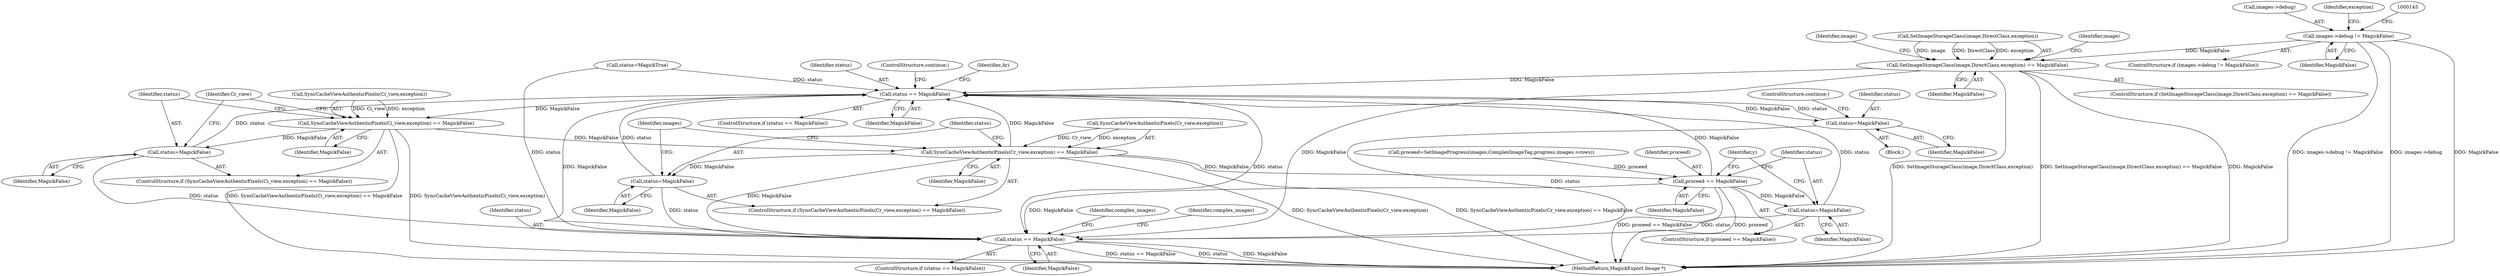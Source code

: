 digraph "0_ImageMagick_d5089971bd792311aaab5cb73460326d7ef7f32d@pointer" {
"1000139" [label="(Call,images->debug != MagickFalse)"];
"1000208" [label="(Call,SetImageStorageClass(image,DirectClass,exception) == MagickFalse)"];
"1000421" [label="(Call,status == MagickFalse)"];
"1000528" [label="(Call,status=MagickFalse)"];
"1000942" [label="(Call,status == MagickFalse)"];
"1000872" [label="(Call,SyncCacheViewAuthenticPixels(Ci_view,exception) == MagickFalse)"];
"1000877" [label="(Call,status=MagickFalse)"];
"1000881" [label="(Call,SyncCacheViewAuthenticPixels(Cr_view,exception) == MagickFalse)"];
"1000886" [label="(Call,status=MagickFalse)"];
"1000911" [label="(Call,proceed == MagickFalse)"];
"1000914" [label="(Call,status=MagickFalse)"];
"1000946" [label="(Identifier,complex_images)"];
"1000892" [label="(Identifier,images)"];
"1000530" [label="(Identifier,MagickFalse)"];
"1000143" [label="(Identifier,MagickFalse)"];
"1000531" [label="(ControlStructure,continue;)"];
"1000213" [label="(Identifier,MagickFalse)"];
"1000886" [label="(Call,status=MagickFalse)"];
"1000941" [label="(ControlStructure,if (status == MagickFalse))"];
"1000422" [label="(Identifier,status)"];
"1000216" [label="(Identifier,image)"];
"1000950" [label="(Identifier,complex_images)"];
"1000942" [label="(Call,status == MagickFalse)"];
"1000420" [label="(ControlStructure,if (status == MagickFalse))"];
"1000876" [label="(Identifier,MagickFalse)"];
"1000951" [label="(MethodReturn,MagickExport Image *)"];
"1000887" [label="(Identifier,status)"];
"1000915" [label="(Identifier,status)"];
"1000901" [label="(Call,proceed=SetImageProgress(images,ComplexImageTag,progress,images->rows))"];
"1000883" [label="(Identifier,Cr_view)"];
"1000943" [label="(Identifier,status)"];
"1000423" [label="(Identifier,MagickFalse)"];
"1000916" [label="(Identifier,MagickFalse)"];
"1000885" [label="(Identifier,MagickFalse)"];
"1000880" [label="(ControlStructure,if (SyncCacheViewAuthenticPixels(Cr_view,exception) == MagickFalse))"];
"1000944" [label="(Identifier,MagickFalse)"];
"1000910" [label="(ControlStructure,if (proceed == MagickFalse))"];
"1000415" [label="(Identifier,y)"];
"1000209" [label="(Call,SetImageStorageClass(image,DirectClass,exception))"];
"1000528" [label="(Call,status=MagickFalse)"];
"1000882" [label="(Call,SyncCacheViewAuthenticPixels(Cr_view,exception))"];
"1000871" [label="(ControlStructure,if (SyncCacheViewAuthenticPixels(Ci_view,exception) == MagickFalse))"];
"1000872" [label="(Call,SyncCacheViewAuthenticPixels(Ci_view,exception) == MagickFalse)"];
"1000207" [label="(ControlStructure,if (SetImageStorageClass(image,DirectClass,exception) == MagickFalse))"];
"1000424" [label="(ControlStructure,continue;)"];
"1000878" [label="(Identifier,status)"];
"1000913" [label="(Identifier,MagickFalse)"];
"1000426" [label="(Identifier,Ar)"];
"1000421" [label="(Call,status == MagickFalse)"];
"1000912" [label="(Identifier,proceed)"];
"1000208" [label="(Call,SetImageStorageClass(image,DirectClass,exception) == MagickFalse)"];
"1000140" [label="(Call,images->debug)"];
"1000888" [label="(Identifier,MagickFalse)"];
"1000879" [label="(Identifier,MagickFalse)"];
"1000139" [label="(Call,images->debug != MagickFalse)"];
"1000397" [label="(Call,status=MagickTrue)"];
"1000223" [label="(Identifier,image)"];
"1000155" [label="(Identifier,exception)"];
"1000873" [label="(Call,SyncCacheViewAuthenticPixels(Ci_view,exception))"];
"1000138" [label="(ControlStructure,if (images->debug != MagickFalse))"];
"1000529" [label="(Identifier,status)"];
"1000911" [label="(Call,proceed == MagickFalse)"];
"1000881" [label="(Call,SyncCacheViewAuthenticPixels(Cr_view,exception) == MagickFalse)"];
"1000914" [label="(Call,status=MagickFalse)"];
"1000527" [label="(Block,)"];
"1000877" [label="(Call,status=MagickFalse)"];
"1000139" -> "1000138"  [label="AST: "];
"1000139" -> "1000143"  [label="CFG: "];
"1000140" -> "1000139"  [label="AST: "];
"1000143" -> "1000139"  [label="AST: "];
"1000145" -> "1000139"  [label="CFG: "];
"1000155" -> "1000139"  [label="CFG: "];
"1000139" -> "1000951"  [label="DDG: images->debug != MagickFalse"];
"1000139" -> "1000951"  [label="DDG: images->debug"];
"1000139" -> "1000951"  [label="DDG: MagickFalse"];
"1000139" -> "1000208"  [label="DDG: MagickFalse"];
"1000208" -> "1000207"  [label="AST: "];
"1000208" -> "1000213"  [label="CFG: "];
"1000209" -> "1000208"  [label="AST: "];
"1000213" -> "1000208"  [label="AST: "];
"1000216" -> "1000208"  [label="CFG: "];
"1000223" -> "1000208"  [label="CFG: "];
"1000208" -> "1000951"  [label="DDG: SetImageStorageClass(image,DirectClass,exception)"];
"1000208" -> "1000951"  [label="DDG: SetImageStorageClass(image,DirectClass,exception) == MagickFalse"];
"1000208" -> "1000951"  [label="DDG: MagickFalse"];
"1000209" -> "1000208"  [label="DDG: image"];
"1000209" -> "1000208"  [label="DDG: DirectClass"];
"1000209" -> "1000208"  [label="DDG: exception"];
"1000208" -> "1000421"  [label="DDG: MagickFalse"];
"1000208" -> "1000942"  [label="DDG: MagickFalse"];
"1000421" -> "1000420"  [label="AST: "];
"1000421" -> "1000423"  [label="CFG: "];
"1000422" -> "1000421"  [label="AST: "];
"1000423" -> "1000421"  [label="AST: "];
"1000424" -> "1000421"  [label="CFG: "];
"1000426" -> "1000421"  [label="CFG: "];
"1000877" -> "1000421"  [label="DDG: status"];
"1000397" -> "1000421"  [label="DDG: status"];
"1000886" -> "1000421"  [label="DDG: status"];
"1000528" -> "1000421"  [label="DDG: status"];
"1000914" -> "1000421"  [label="DDG: status"];
"1000881" -> "1000421"  [label="DDG: MagickFalse"];
"1000911" -> "1000421"  [label="DDG: MagickFalse"];
"1000421" -> "1000528"  [label="DDG: MagickFalse"];
"1000421" -> "1000872"  [label="DDG: MagickFalse"];
"1000421" -> "1000942"  [label="DDG: status"];
"1000421" -> "1000942"  [label="DDG: MagickFalse"];
"1000528" -> "1000527"  [label="AST: "];
"1000528" -> "1000530"  [label="CFG: "];
"1000529" -> "1000528"  [label="AST: "];
"1000530" -> "1000528"  [label="AST: "];
"1000531" -> "1000528"  [label="CFG: "];
"1000528" -> "1000942"  [label="DDG: status"];
"1000942" -> "1000941"  [label="AST: "];
"1000942" -> "1000944"  [label="CFG: "];
"1000943" -> "1000942"  [label="AST: "];
"1000944" -> "1000942"  [label="AST: "];
"1000946" -> "1000942"  [label="CFG: "];
"1000950" -> "1000942"  [label="CFG: "];
"1000942" -> "1000951"  [label="DDG: status == MagickFalse"];
"1000942" -> "1000951"  [label="DDG: status"];
"1000942" -> "1000951"  [label="DDG: MagickFalse"];
"1000877" -> "1000942"  [label="DDG: status"];
"1000397" -> "1000942"  [label="DDG: status"];
"1000886" -> "1000942"  [label="DDG: status"];
"1000914" -> "1000942"  [label="DDG: status"];
"1000881" -> "1000942"  [label="DDG: MagickFalse"];
"1000911" -> "1000942"  [label="DDG: MagickFalse"];
"1000872" -> "1000871"  [label="AST: "];
"1000872" -> "1000876"  [label="CFG: "];
"1000873" -> "1000872"  [label="AST: "];
"1000876" -> "1000872"  [label="AST: "];
"1000878" -> "1000872"  [label="CFG: "];
"1000883" -> "1000872"  [label="CFG: "];
"1000872" -> "1000951"  [label="DDG: SyncCacheViewAuthenticPixels(Ci_view,exception) == MagickFalse"];
"1000872" -> "1000951"  [label="DDG: SyncCacheViewAuthenticPixels(Ci_view,exception)"];
"1000873" -> "1000872"  [label="DDG: Ci_view"];
"1000873" -> "1000872"  [label="DDG: exception"];
"1000872" -> "1000877"  [label="DDG: MagickFalse"];
"1000872" -> "1000881"  [label="DDG: MagickFalse"];
"1000877" -> "1000871"  [label="AST: "];
"1000877" -> "1000879"  [label="CFG: "];
"1000878" -> "1000877"  [label="AST: "];
"1000879" -> "1000877"  [label="AST: "];
"1000883" -> "1000877"  [label="CFG: "];
"1000881" -> "1000880"  [label="AST: "];
"1000881" -> "1000885"  [label="CFG: "];
"1000882" -> "1000881"  [label="AST: "];
"1000885" -> "1000881"  [label="AST: "];
"1000887" -> "1000881"  [label="CFG: "];
"1000892" -> "1000881"  [label="CFG: "];
"1000881" -> "1000951"  [label="DDG: SyncCacheViewAuthenticPixels(Cr_view,exception) == MagickFalse"];
"1000881" -> "1000951"  [label="DDG: SyncCacheViewAuthenticPixels(Cr_view,exception)"];
"1000882" -> "1000881"  [label="DDG: Cr_view"];
"1000882" -> "1000881"  [label="DDG: exception"];
"1000881" -> "1000886"  [label="DDG: MagickFalse"];
"1000881" -> "1000911"  [label="DDG: MagickFalse"];
"1000886" -> "1000880"  [label="AST: "];
"1000886" -> "1000888"  [label="CFG: "];
"1000887" -> "1000886"  [label="AST: "];
"1000888" -> "1000886"  [label="AST: "];
"1000892" -> "1000886"  [label="CFG: "];
"1000911" -> "1000910"  [label="AST: "];
"1000911" -> "1000913"  [label="CFG: "];
"1000912" -> "1000911"  [label="AST: "];
"1000913" -> "1000911"  [label="AST: "];
"1000915" -> "1000911"  [label="CFG: "];
"1000415" -> "1000911"  [label="CFG: "];
"1000911" -> "1000951"  [label="DDG: proceed == MagickFalse"];
"1000911" -> "1000951"  [label="DDG: proceed"];
"1000901" -> "1000911"  [label="DDG: proceed"];
"1000911" -> "1000914"  [label="DDG: MagickFalse"];
"1000914" -> "1000910"  [label="AST: "];
"1000914" -> "1000916"  [label="CFG: "];
"1000915" -> "1000914"  [label="AST: "];
"1000916" -> "1000914"  [label="AST: "];
"1000415" -> "1000914"  [label="CFG: "];
}
